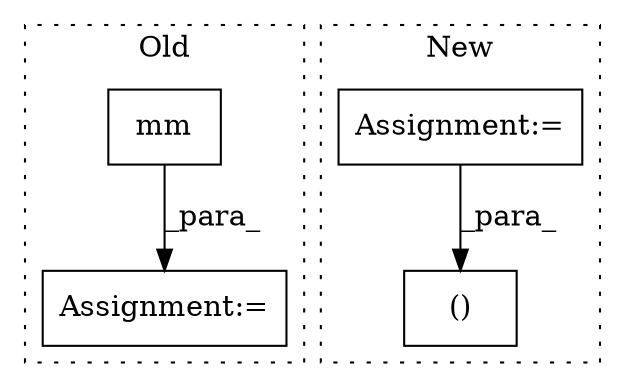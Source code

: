 digraph G {
subgraph cluster0 {
1 [label="mm" a="32" s="231,249" l="3,1" shape="box"];
3 [label="Assignment:=" a="7" s="223" l="2" shape="box"];
label = "Old";
style="dotted";
}
subgraph cluster1 {
2 [label="()" a="106" s="268" l="15" shape="box"];
4 [label="Assignment:=" a="7" s="245" l="1" shape="box"];
label = "New";
style="dotted";
}
1 -> 3 [label="_para_"];
4 -> 2 [label="_para_"];
}